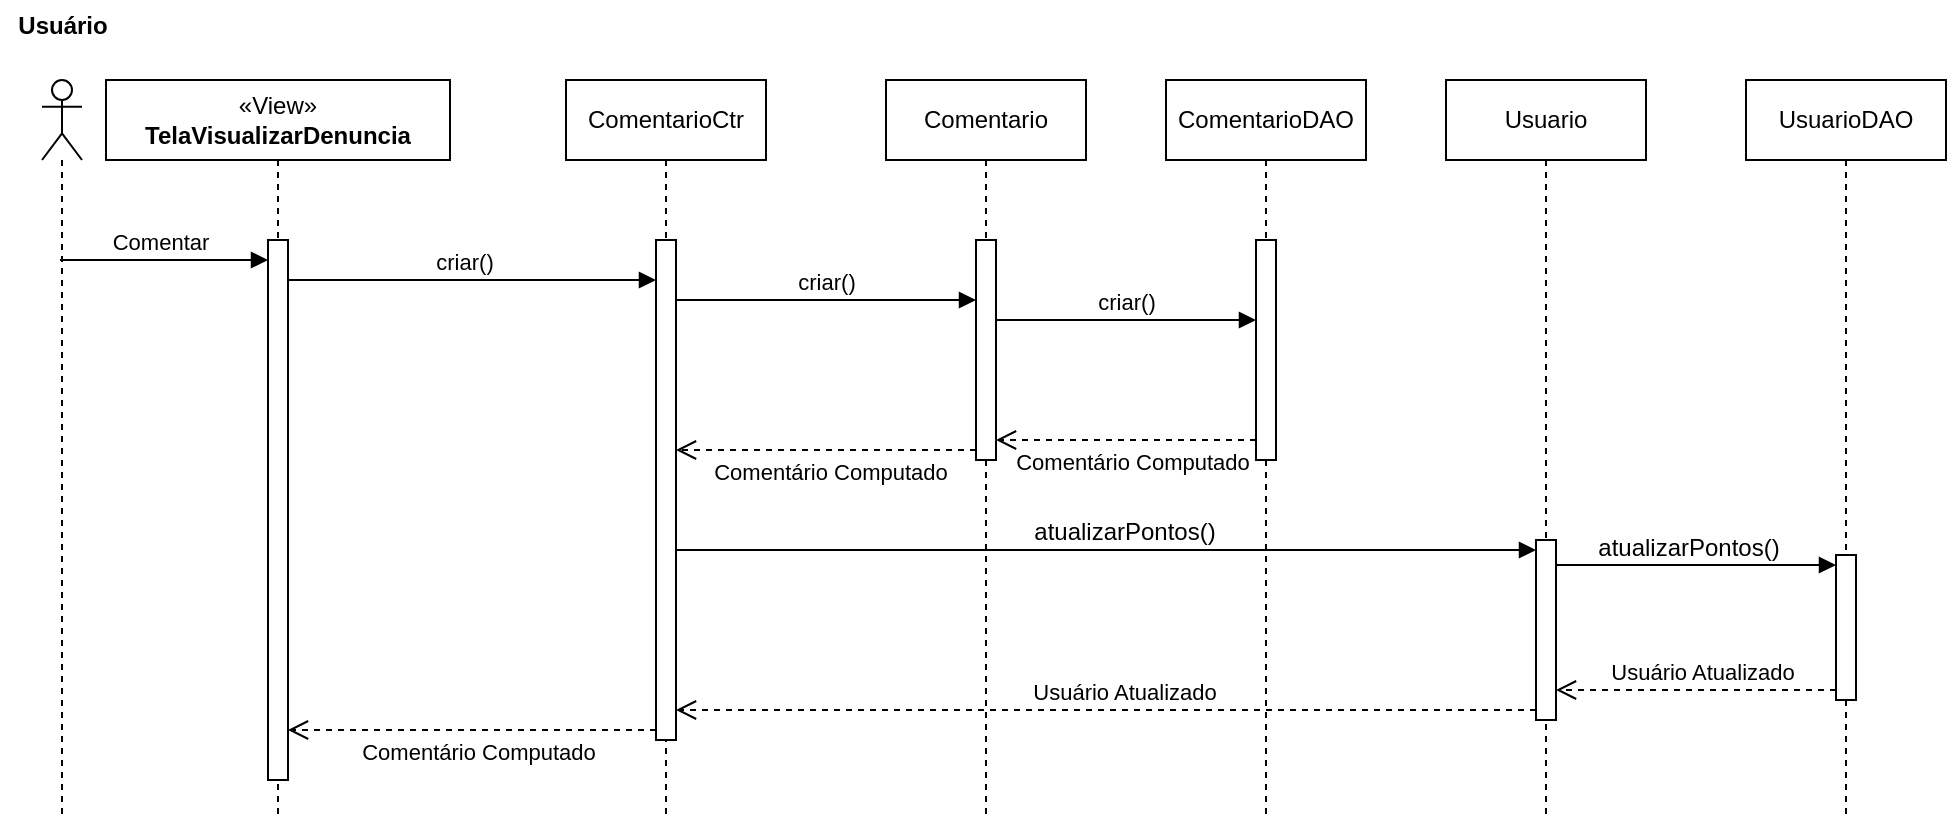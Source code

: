 <mxfile version="24.1.0" type="device">
  <diagram name="Page-1" id="2YBvvXClWsGukQMizWep">
    <mxGraphModel dx="3288" dy="1022" grid="1" gridSize="10" guides="1" tooltips="1" connect="1" arrows="1" fold="1" page="1" pageScale="1" pageWidth="850" pageHeight="1100" math="0" shadow="0">
      <root>
        <mxCell id="0" />
        <mxCell id="1" parent="0" />
        <mxCell id="WZ7tPgA7MvwI6T68DqG5-1" value="" style="shape=umlLifeline;perimeter=lifelinePerimeter;whiteSpace=wrap;html=1;container=1;dropTarget=0;collapsible=0;recursiveResize=0;outlineConnect=0;portConstraint=eastwest;newEdgeStyle={&quot;curved&quot;:0,&quot;rounded&quot;:0};participant=umlActor;" parent="1" vertex="1">
          <mxGeometry x="-1669" y="130" width="20" height="370" as="geometry" />
        </mxCell>
        <mxCell id="WZ7tPgA7MvwI6T68DqG5-2" value="«View»&lt;br&gt;&lt;b&gt;TelaVisualizarDenuncia&lt;/b&gt;" style="shape=umlLifeline;perimeter=lifelinePerimeter;whiteSpace=wrap;html=1;container=1;dropTarget=0;collapsible=0;recursiveResize=0;outlineConnect=0;portConstraint=eastwest;newEdgeStyle={&quot;curved&quot;:0,&quot;rounded&quot;:0};" parent="1" vertex="1">
          <mxGeometry x="-1637" y="130" width="172" height="370" as="geometry" />
        </mxCell>
        <mxCell id="WZ7tPgA7MvwI6T68DqG5-3" value="" style="html=1;points=[[0,0,0,0,5],[0,1,0,0,-5],[1,0,0,0,5],[1,1,0,0,-5]];perimeter=orthogonalPerimeter;outlineConnect=0;targetShapes=umlLifeline;portConstraint=eastwest;newEdgeStyle={&quot;curved&quot;:0,&quot;rounded&quot;:0};" parent="WZ7tPgA7MvwI6T68DqG5-2" vertex="1">
          <mxGeometry x="81" y="80" width="10" height="270" as="geometry" />
        </mxCell>
        <mxCell id="WZ7tPgA7MvwI6T68DqG5-4" value="&lt;span style=&quot;text-wrap: nowrap;&quot;&gt;Comentario&lt;/span&gt;" style="shape=umlLifeline;perimeter=lifelinePerimeter;whiteSpace=wrap;html=1;container=1;dropTarget=0;collapsible=0;recursiveResize=0;outlineConnect=0;portConstraint=eastwest;newEdgeStyle={&quot;curved&quot;:0,&quot;rounded&quot;:0};" parent="1" vertex="1">
          <mxGeometry x="-1247" y="130" width="100" height="370" as="geometry" />
        </mxCell>
        <mxCell id="WZ7tPgA7MvwI6T68DqG5-5" value="" style="html=1;points=[[0,0,0,0,5],[0,1,0,0,-5],[1,0,0,0,5],[1,1,0,0,-5]];perimeter=orthogonalPerimeter;outlineConnect=0;targetShapes=umlLifeline;portConstraint=eastwest;newEdgeStyle={&quot;curved&quot;:0,&quot;rounded&quot;:0};" parent="WZ7tPgA7MvwI6T68DqG5-4" vertex="1">
          <mxGeometry x="45" y="80" width="10" height="110" as="geometry" />
        </mxCell>
        <mxCell id="WZ7tPgA7MvwI6T68DqG5-6" value="&lt;span style=&quot;text-wrap: nowrap;&quot;&gt;ComentarioCtr&lt;/span&gt;" style="shape=umlLifeline;perimeter=lifelinePerimeter;whiteSpace=wrap;html=1;container=1;dropTarget=0;collapsible=0;recursiveResize=0;outlineConnect=0;portConstraint=eastwest;newEdgeStyle={&quot;curved&quot;:0,&quot;rounded&quot;:0};" parent="1" vertex="1">
          <mxGeometry x="-1407" y="130" width="100" height="370" as="geometry" />
        </mxCell>
        <mxCell id="WZ7tPgA7MvwI6T68DqG5-7" value="" style="html=1;points=[[0,0,0,0,5],[0,1,0,0,-5],[1,0,0,0,5],[1,1,0,0,-5]];perimeter=orthogonalPerimeter;outlineConnect=0;targetShapes=umlLifeline;portConstraint=eastwest;newEdgeStyle={&quot;curved&quot;:0,&quot;rounded&quot;:0};" parent="WZ7tPgA7MvwI6T68DqG5-6" vertex="1">
          <mxGeometry x="45" y="80" width="10" height="250" as="geometry" />
        </mxCell>
        <mxCell id="WZ7tPgA7MvwI6T68DqG5-9" value="&lt;div style=&quot;text-align: left;&quot;&gt;criar()&lt;/div&gt;" style="html=1;verticalAlign=bottom;endArrow=block;curved=0;rounded=0;" parent="1" edge="1">
          <mxGeometry x="-0.044" relative="1" as="geometry">
            <mxPoint x="-1546" y="230" as="sourcePoint" />
            <mxPoint as="offset" />
            <mxPoint x="-1362" y="230" as="targetPoint" />
          </mxGeometry>
        </mxCell>
        <mxCell id="WZ7tPgA7MvwI6T68DqG5-10" value="&lt;div style=&quot;text-align: left;&quot;&gt;criar()&lt;br&gt;&lt;/div&gt;" style="html=1;verticalAlign=bottom;endArrow=block;curved=0;rounded=0;" parent="1" edge="1">
          <mxGeometry relative="1" as="geometry">
            <mxPoint x="-1352" y="240" as="sourcePoint" />
            <mxPoint as="offset" />
            <mxPoint x="-1202" y="240" as="targetPoint" />
          </mxGeometry>
        </mxCell>
        <mxCell id="WZ7tPgA7MvwI6T68DqG5-11" value="Comentário Computado" style="html=1;verticalAlign=bottom;endArrow=open;dashed=1;endSize=8;curved=0;rounded=0;exitX=0;exitY=1;exitDx=0;exitDy=-5;exitPerimeter=0;" parent="1" source="WZ7tPgA7MvwI6T68DqG5-5" target="WZ7tPgA7MvwI6T68DqG5-7" edge="1">
          <mxGeometry x="-0.029" y="20" relative="1" as="geometry">
            <mxPoint x="-1282" y="310" as="targetPoint" />
            <mxPoint x="-1207" y="315" as="sourcePoint" />
            <mxPoint as="offset" />
          </mxGeometry>
        </mxCell>
        <mxCell id="WZ7tPgA7MvwI6T68DqG5-12" value="Usuário" style="text;align=center;fontStyle=1;verticalAlign=middle;spacingLeft=3;spacingRight=3;strokeColor=none;rotatable=0;points=[[0,0.5],[1,0.5]];portConstraint=eastwest;html=1;" parent="1" vertex="1">
          <mxGeometry x="-1690" y="90" width="62" height="26" as="geometry" />
        </mxCell>
        <mxCell id="WZ7tPgA7MvwI6T68DqG5-13" value="&lt;span style=&quot;font-family: Helvetica; font-size: 12px; font-style: normal; font-variant-ligatures: normal; font-variant-caps: normal; font-weight: 400; letter-spacing: normal; orphans: 2; text-align: center; text-indent: 0px; text-transform: none; widows: 2; word-spacing: 0px; -webkit-text-stroke-width: 0px; white-space: nowrap; text-decoration-thickness: initial; text-decoration-style: initial; text-decoration-color: initial; float: none; display: inline !important;&quot;&gt;ComentarioDAO&lt;/span&gt;" style="shape=umlLifeline;perimeter=lifelinePerimeter;whiteSpace=wrap;html=1;container=1;dropTarget=0;collapsible=0;recursiveResize=0;outlineConnect=0;portConstraint=eastwest;newEdgeStyle={&quot;curved&quot;:0,&quot;rounded&quot;:0};" parent="1" vertex="1">
          <mxGeometry x="-1107" y="130" width="100" height="370" as="geometry" />
        </mxCell>
        <mxCell id="WZ7tPgA7MvwI6T68DqG5-14" value="" style="html=1;points=[[0,0,0,0,5],[0,1,0,0,-5],[1,0,0,0,5],[1,1,0,0,-5]];perimeter=orthogonalPerimeter;outlineConnect=0;targetShapes=umlLifeline;portConstraint=eastwest;newEdgeStyle={&quot;curved&quot;:0,&quot;rounded&quot;:0};" parent="WZ7tPgA7MvwI6T68DqG5-13" vertex="1">
          <mxGeometry x="45" y="80" width="10" height="110" as="geometry" />
        </mxCell>
        <mxCell id="WZ7tPgA7MvwI6T68DqG5-15" value="&lt;div style=&quot;text-align: left;&quot;&gt;criar()&lt;br&gt;&lt;/div&gt;" style="html=1;verticalAlign=bottom;endArrow=block;curved=0;rounded=0;" parent="1" edge="1">
          <mxGeometry relative="1" as="geometry">
            <mxPoint x="-1192" y="250" as="sourcePoint" />
            <mxPoint as="offset" />
            <mxPoint x="-1062" y="250" as="targetPoint" />
          </mxGeometry>
        </mxCell>
        <mxCell id="WZ7tPgA7MvwI6T68DqG5-16" value="&lt;span style=&quot;font-family: Helvetica; font-size: 12px; font-style: normal; font-variant-ligatures: normal; font-variant-caps: normal; font-weight: 400; letter-spacing: normal; orphans: 2; text-align: center; text-indent: 0px; text-transform: none; widows: 2; word-spacing: 0px; -webkit-text-stroke-width: 0px; white-space: nowrap; text-decoration-thickness: initial; text-decoration-style: initial; text-decoration-color: initial; float: none; display: inline !important;&quot;&gt;Usuario&lt;/span&gt;" style="shape=umlLifeline;perimeter=lifelinePerimeter;whiteSpace=wrap;html=1;container=1;dropTarget=0;collapsible=0;recursiveResize=0;outlineConnect=0;portConstraint=eastwest;newEdgeStyle={&quot;curved&quot;:0,&quot;rounded&quot;:0};" parent="1" vertex="1">
          <mxGeometry x="-967" y="130" width="100" height="370" as="geometry" />
        </mxCell>
        <mxCell id="WZ7tPgA7MvwI6T68DqG5-17" value="" style="html=1;points=[[0,0,0,0,5],[0,1,0,0,-5],[1,0,0,0,5],[1,1,0,0,-5]];perimeter=orthogonalPerimeter;outlineConnect=0;targetShapes=umlLifeline;portConstraint=eastwest;newEdgeStyle={&quot;curved&quot;:0,&quot;rounded&quot;:0};" parent="WZ7tPgA7MvwI6T68DqG5-16" vertex="1">
          <mxGeometry x="45" y="230" width="10" height="90" as="geometry" />
        </mxCell>
        <mxCell id="WZ7tPgA7MvwI6T68DqG5-18" value="&lt;span style=&quot;text-wrap: nowrap;&quot;&gt;Usuario&lt;/span&gt;DAO" style="shape=umlLifeline;perimeter=lifelinePerimeter;whiteSpace=wrap;html=1;container=1;dropTarget=0;collapsible=0;recursiveResize=0;outlineConnect=0;portConstraint=eastwest;newEdgeStyle={&quot;curved&quot;:0,&quot;rounded&quot;:0};" parent="1" vertex="1">
          <mxGeometry x="-817" y="130" width="100" height="370" as="geometry" />
        </mxCell>
        <mxCell id="WZ7tPgA7MvwI6T68DqG5-19" value="" style="html=1;points=[[0,0,0,0,5],[0,1,0,0,-5],[1,0,0,0,5],[1,1,0,0,-5]];perimeter=orthogonalPerimeter;outlineConnect=0;targetShapes=umlLifeline;portConstraint=eastwest;newEdgeStyle={&quot;curved&quot;:0,&quot;rounded&quot;:0};" parent="WZ7tPgA7MvwI6T68DqG5-18" vertex="1">
          <mxGeometry x="45" y="237.5" width="10" height="72.5" as="geometry" />
        </mxCell>
        <mxCell id="WZ7tPgA7MvwI6T68DqG5-20" value="&lt;span style=&quot;font-size: 12px; text-align: left;&quot;&gt;atualizarPontos()&lt;/span&gt;" style="html=1;verticalAlign=bottom;endArrow=block;curved=0;rounded=0;entryX=0;entryY=0;entryDx=0;entryDy=5;entryPerimeter=0;" parent="1" target="WZ7tPgA7MvwI6T68DqG5-17" edge="1">
          <mxGeometry x="0.042" relative="1" as="geometry">
            <mxPoint x="-1352" y="365.0" as="sourcePoint" />
            <mxPoint as="offset" />
            <mxPoint x="-947" y="430" as="targetPoint" />
            <Array as="points" />
          </mxGeometry>
        </mxCell>
        <mxCell id="WZ7tPgA7MvwI6T68DqG5-21" value="&lt;span style=&quot;font-size: 12px; text-align: left;&quot;&gt;atualizarPontos()&lt;/span&gt;" style="html=1;verticalAlign=bottom;endArrow=block;curved=0;rounded=0;entryX=0;entryY=0;entryDx=0;entryDy=5;" parent="1" source="WZ7tPgA7MvwI6T68DqG5-17" target="WZ7tPgA7MvwI6T68DqG5-19" edge="1">
          <mxGeometry x="-0.06" relative="1" as="geometry">
            <mxPoint x="-801" y="395" as="sourcePoint" />
            <mxPoint as="offset" />
          </mxGeometry>
        </mxCell>
        <mxCell id="WZ7tPgA7MvwI6T68DqG5-22" value="Usuário Atualizado" style="html=1;verticalAlign=bottom;endArrow=open;dashed=1;endSize=8;curved=0;rounded=0;exitX=0;exitY=1;exitDx=0;exitDy=-5;exitPerimeter=0;" parent="1" source="WZ7tPgA7MvwI6T68DqG5-17" edge="1">
          <mxGeometry x="-0.042" relative="1" as="geometry">
            <mxPoint x="-1352" y="445.0" as="targetPoint" />
            <mxPoint as="offset" />
            <mxPoint x="-922" y="475" as="sourcePoint" />
          </mxGeometry>
        </mxCell>
        <mxCell id="WZ7tPgA7MvwI6T68DqG5-23" value="Usuário Atualizado" style="html=1;verticalAlign=bottom;endArrow=open;dashed=1;endSize=8;curved=0;rounded=0;exitX=0;exitY=1;exitDx=0;exitDy=-5;exitPerimeter=0;" parent="1" source="WZ7tPgA7MvwI6T68DqG5-19" target="WZ7tPgA7MvwI6T68DqG5-17" edge="1">
          <mxGeometry x="-0.044" relative="1" as="geometry">
            <mxPoint x="-987" y="527" as="targetPoint" />
            <mxPoint as="offset" />
            <mxPoint x="-747" y="527" as="sourcePoint" />
          </mxGeometry>
        </mxCell>
        <mxCell id="WZ7tPgA7MvwI6T68DqG5-24" value="Comentário Computado" style="html=1;verticalAlign=bottom;endArrow=open;dashed=1;endSize=8;curved=0;rounded=0;" parent="1" edge="1">
          <mxGeometry x="-0.035" y="20" relative="1" as="geometry">
            <mxPoint x="-1192" y="310" as="targetPoint" />
            <mxPoint x="-1062" y="310" as="sourcePoint" />
            <mxPoint as="offset" />
          </mxGeometry>
        </mxCell>
        <mxCell id="WZ7tPgA7MvwI6T68DqG5-25" value="Comentário Computado" style="html=1;verticalAlign=bottom;endArrow=open;dashed=1;endSize=8;curved=0;rounded=0;exitX=0;exitY=1;exitDx=0;exitDy=-5;exitPerimeter=0;" parent="1" source="WZ7tPgA7MvwI6T68DqG5-7" target="WZ7tPgA7MvwI6T68DqG5-3" edge="1">
          <mxGeometry x="-0.033" y="20" relative="1" as="geometry">
            <mxPoint x="-1517" y="325" as="targetPoint" />
            <mxPoint x="-1367" y="325" as="sourcePoint" />
            <mxPoint as="offset" />
          </mxGeometry>
        </mxCell>
        <mxCell id="WZ7tPgA7MvwI6T68DqG5-28" value="&lt;div style=&quot;text-align: left;&quot;&gt;Comentar&lt;/div&gt;" style="html=1;verticalAlign=bottom;endArrow=block;curved=0;rounded=0;" parent="1" target="WZ7tPgA7MvwI6T68DqG5-3" edge="1">
          <mxGeometry x="-0.044" relative="1" as="geometry">
            <mxPoint x="-1660" y="220" as="sourcePoint" />
            <mxPoint as="offset" />
            <mxPoint x="-1476" y="220" as="targetPoint" />
          </mxGeometry>
        </mxCell>
      </root>
    </mxGraphModel>
  </diagram>
</mxfile>
